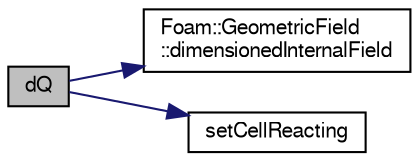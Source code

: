 digraph "dQ"
{
  bgcolor="transparent";
  edge [fontname="FreeSans",fontsize="10",labelfontname="FreeSans",labelfontsize="10"];
  node [fontname="FreeSans",fontsize="10",shape=record];
  rankdir="LR";
  Node52 [label="dQ",height=0.2,width=0.4,color="black", fillcolor="grey75", style="filled", fontcolor="black"];
  Node52 -> Node53 [color="midnightblue",fontsize="10",style="solid",fontname="FreeSans"];
  Node53 [label="Foam::GeometricField\l::dimensionedInternalField",height=0.2,width=0.4,color="black",URL="$a22434.html#a92f45aec34e72d1a1d892e79e99766a7",tooltip="Return dimensioned internal field. "];
  Node52 -> Node54 [color="midnightblue",fontsize="10",style="solid",fontname="FreeSans"];
  Node54 [label="setCellReacting",height=0.2,width=0.4,color="black",URL="$a30194.html#ac7002c1f1091811a8dbd5c16fbed2e34",tooltip="Set reacting status of cell, cellI. "];
}
